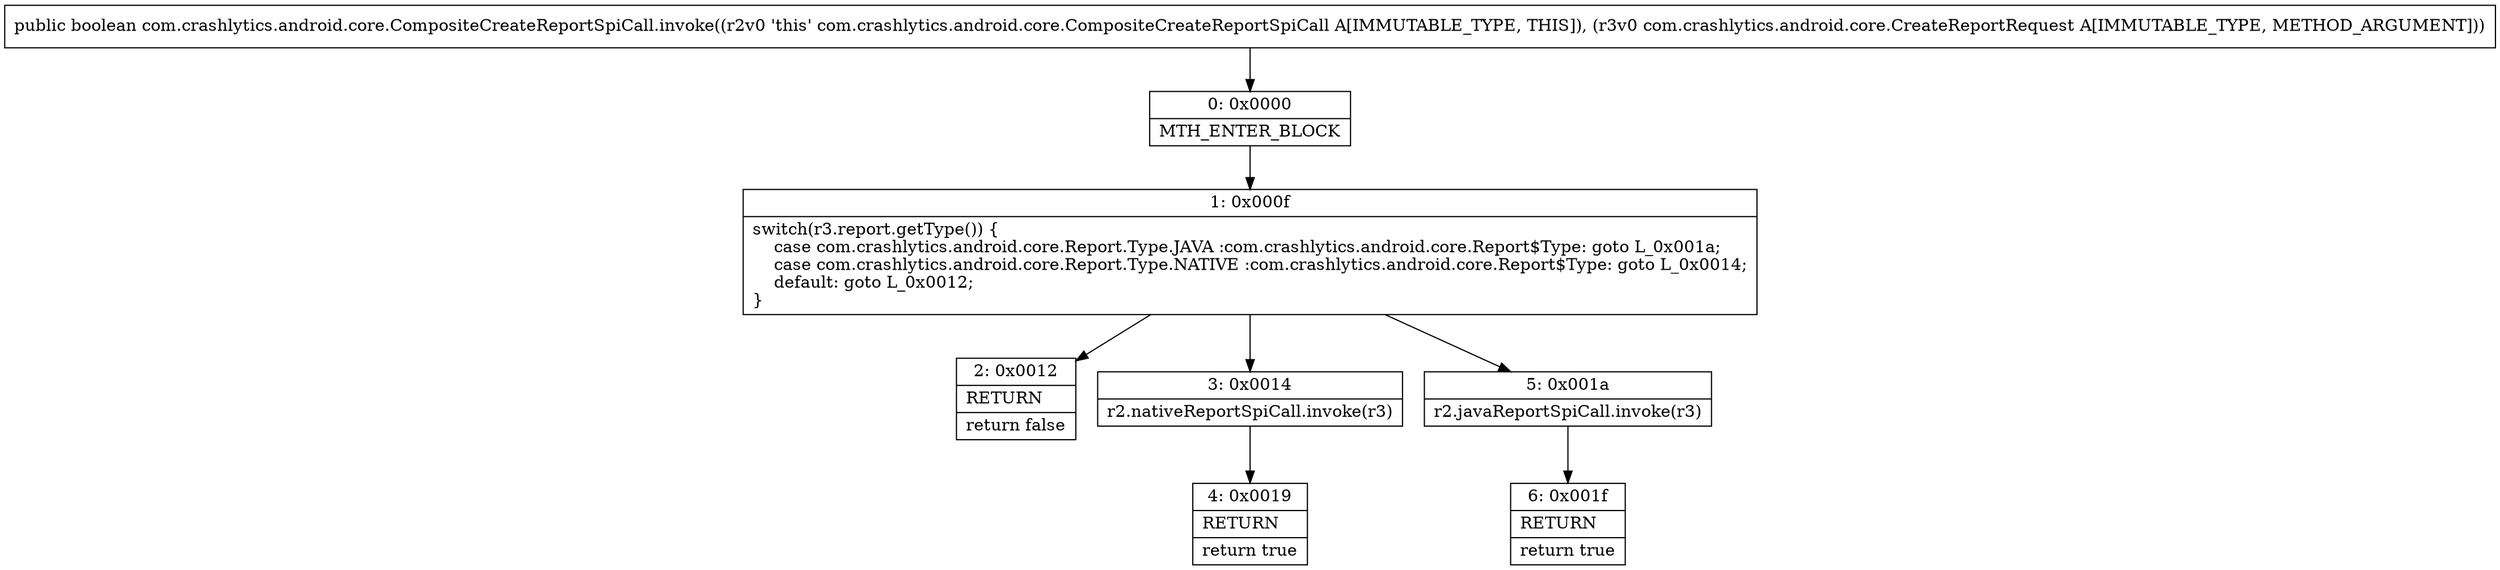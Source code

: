 digraph "CFG forcom.crashlytics.android.core.CompositeCreateReportSpiCall.invoke(Lcom\/crashlytics\/android\/core\/CreateReportRequest;)Z" {
Node_0 [shape=record,label="{0\:\ 0x0000|MTH_ENTER_BLOCK\l}"];
Node_1 [shape=record,label="{1\:\ 0x000f|switch(r3.report.getType()) \{\l    case com.crashlytics.android.core.Report.Type.JAVA :com.crashlytics.android.core.Report$Type: goto L_0x001a;\l    case com.crashlytics.android.core.Report.Type.NATIVE :com.crashlytics.android.core.Report$Type: goto L_0x0014;\l    default: goto L_0x0012;\l\}\l}"];
Node_2 [shape=record,label="{2\:\ 0x0012|RETURN\l|return false\l}"];
Node_3 [shape=record,label="{3\:\ 0x0014|r2.nativeReportSpiCall.invoke(r3)\l}"];
Node_4 [shape=record,label="{4\:\ 0x0019|RETURN\l|return true\l}"];
Node_5 [shape=record,label="{5\:\ 0x001a|r2.javaReportSpiCall.invoke(r3)\l}"];
Node_6 [shape=record,label="{6\:\ 0x001f|RETURN\l|return true\l}"];
MethodNode[shape=record,label="{public boolean com.crashlytics.android.core.CompositeCreateReportSpiCall.invoke((r2v0 'this' com.crashlytics.android.core.CompositeCreateReportSpiCall A[IMMUTABLE_TYPE, THIS]), (r3v0 com.crashlytics.android.core.CreateReportRequest A[IMMUTABLE_TYPE, METHOD_ARGUMENT])) }"];
MethodNode -> Node_0;
Node_0 -> Node_1;
Node_1 -> Node_2;
Node_1 -> Node_3;
Node_1 -> Node_5;
Node_3 -> Node_4;
Node_5 -> Node_6;
}

